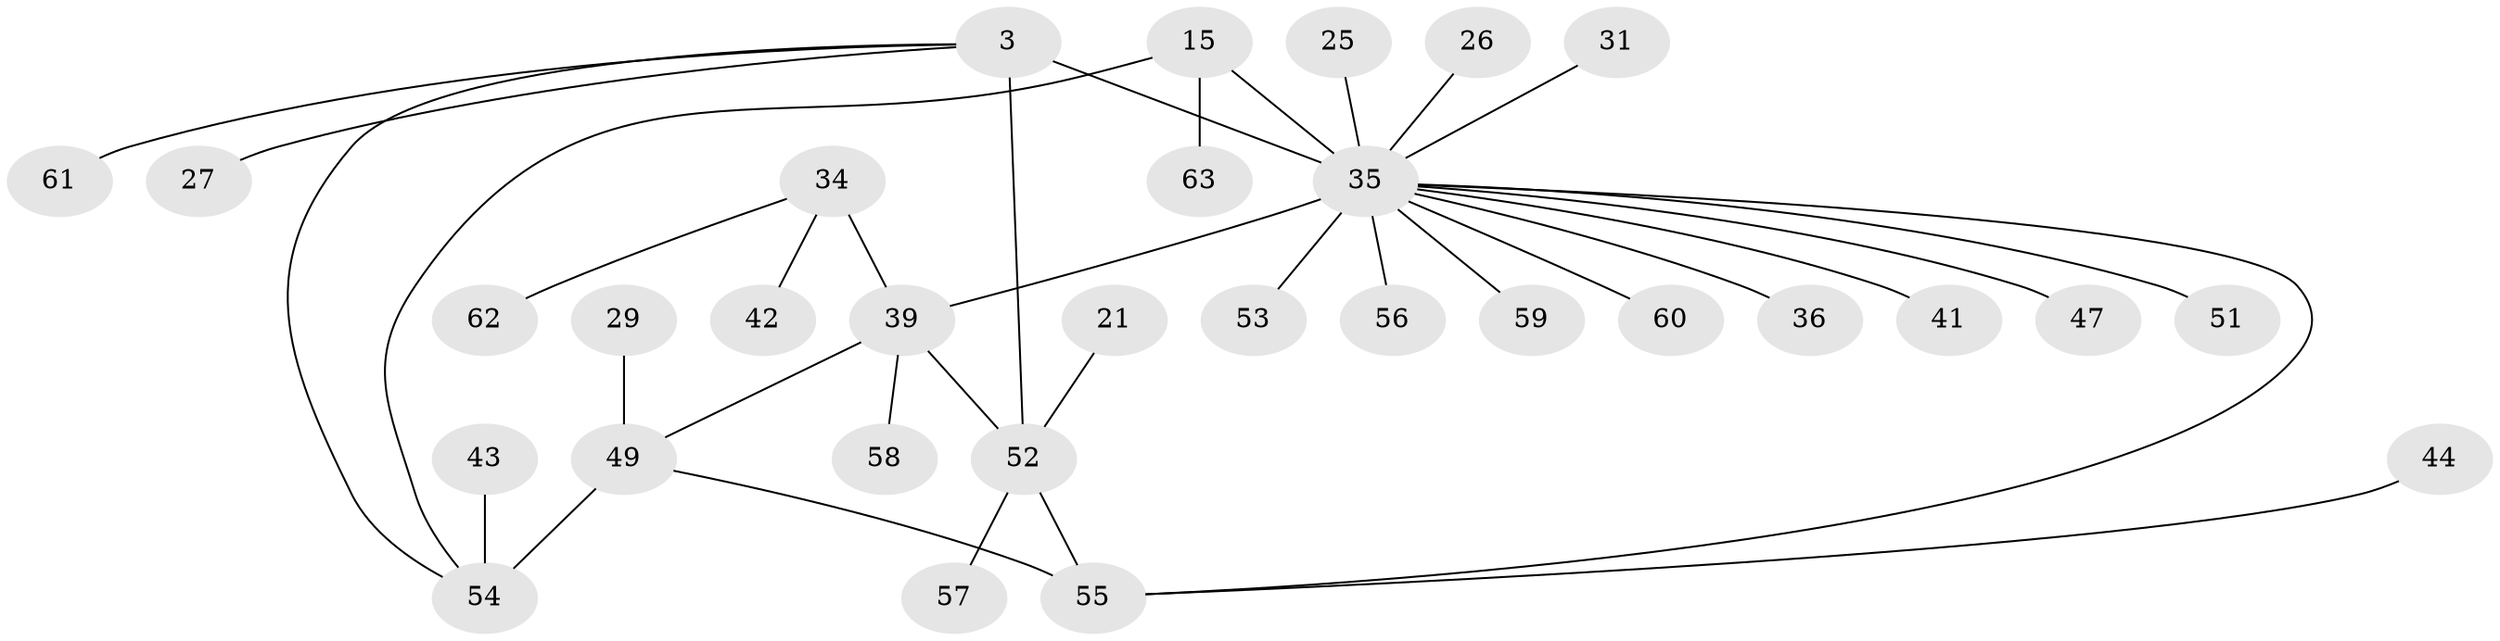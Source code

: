 // original degree distribution, {6: 0.031746031746031744, 10: 0.015873015873015872, 4: 0.09523809523809523, 7: 0.06349206349206349, 5: 0.015873015873015872, 3: 0.06349206349206349, 8: 0.015873015873015872, 1: 0.5555555555555556, 2: 0.14285714285714285}
// Generated by graph-tools (version 1.1) at 2025/55/03/09/25 04:55:38]
// undirected, 31 vertices, 35 edges
graph export_dot {
graph [start="1"]
  node [color=gray90,style=filled];
  3 [super="+1"];
  15;
  21;
  25 [super="+17"];
  26;
  27;
  29;
  31;
  34 [super="+11"];
  35 [super="+2+14"];
  36;
  39 [super="+12"];
  41;
  42;
  43;
  44 [super="+19"];
  47;
  49 [super="+9"];
  51 [super="+46"];
  52 [super="+6"];
  53;
  54 [super="+50+18"];
  55 [super="+37+40"];
  56;
  57;
  58 [super="+32+45"];
  59;
  60 [super="+48"];
  61;
  62;
  63;
  3 -- 27;
  3 -- 52 [weight=2];
  3 -- 61;
  3 -- 35 [weight=3];
  3 -- 54;
  15 -- 63;
  15 -- 35 [weight=2];
  15 -- 54;
  21 -- 52;
  25 -- 35;
  26 -- 35;
  29 -- 49;
  31 -- 35;
  34 -- 42;
  34 -- 62;
  34 -- 39 [weight=2];
  35 -- 39 [weight=3];
  35 -- 41;
  35 -- 53;
  35 -- 56;
  35 -- 36;
  35 -- 47;
  35 -- 51;
  35 -- 59;
  35 -- 60;
  35 -- 55;
  39 -- 52;
  39 -- 58;
  39 -- 49;
  43 -- 54;
  44 -- 55;
  49 -- 55;
  49 -- 54 [weight=2];
  52 -- 57;
  52 -- 55 [weight=2];
}
